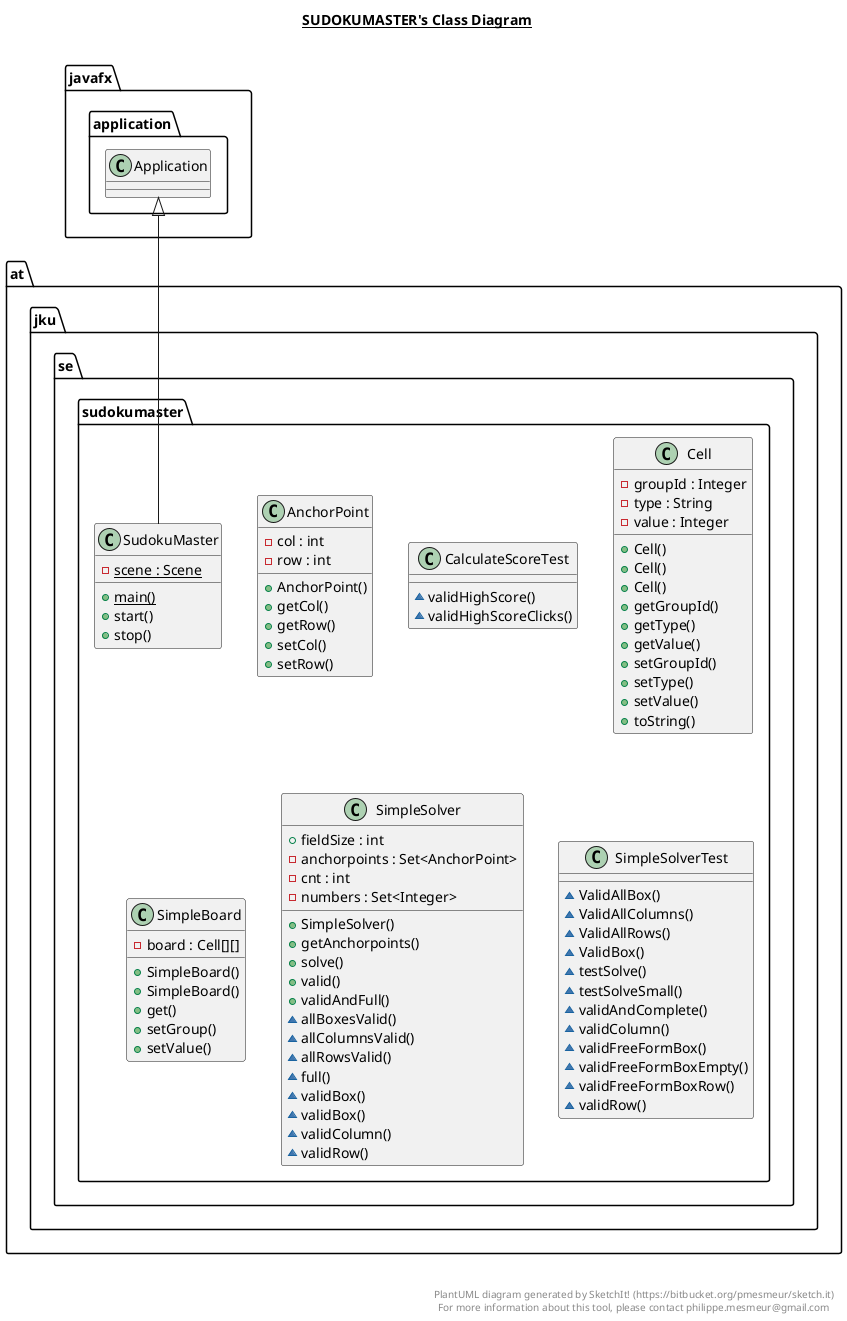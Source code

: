 @startuml

title __SUDOKUMASTER's Class Diagram__\n

  namespace at.jku.se.sudokumaster {
    class at.jku.se.sudokumaster.AnchorPoint {
        - col : int
        - row : int
        + AnchorPoint()
        + getCol()
        + getRow()
        + setCol()
        + setRow()
    }
  }
  

  namespace at.jku.se.sudokumaster {
    class at.jku.se.sudokumaster.CalculateScoreTest {
        ~ validHighScore()
        ~ validHighScoreClicks()
    }
  }
  

  namespace at.jku.se.sudokumaster {
    class at.jku.se.sudokumaster.Cell {
        - groupId : Integer
        - type : String
        - value : Integer
        + Cell()
        + Cell()
        + Cell()
        + getGroupId()
        + getType()
        + getValue()
        + setGroupId()
        + setType()
        + setValue()
        + toString()
    }
  }
  

  namespace at.jku.se.sudokumaster {
    class at.jku.se.sudokumaster.SimpleBoard {
        - board : Cell[][]
        + SimpleBoard()
        + SimpleBoard()
        + get()
        + setGroup()
        + setValue()
    }
  }
  

  namespace at.jku.se.sudokumaster {
    class at.jku.se.sudokumaster.SimpleSolver {
        + fieldSize : int
        - anchorpoints : Set<AnchorPoint>
        - cnt : int
        - numbers : Set<Integer>
        + SimpleSolver()
        + getAnchorpoints()
        + solve()
        + valid()
        + validAndFull()
        ~ allBoxesValid()
        ~ allColumnsValid()
        ~ allRowsValid()
        ~ full()
        ~ validBox()
        ~ validBox()
        ~ validColumn()
        ~ validRow()
    }
  }
  

  namespace at.jku.se.sudokumaster {
    class at.jku.se.sudokumaster.SimpleSolverTest {
        ~ ValidAllBox()
        ~ ValidAllColumns()
        ~ ValidAllRows()
        ~ ValidBox()
        ~ testSolve()
        ~ testSolveSmall()
        ~ validAndComplete()
        ~ validColumn()
        ~ validFreeFormBox()
        ~ validFreeFormBoxEmpty()
        ~ validFreeFormBoxRow()
        ~ validRow()
    }
  }
  

  namespace at.jku.se.sudokumaster {
    class at.jku.se.sudokumaster.SudokuMaster {
        {static} - scene : Scene
        {static} + main()
        + start()
        + stop()
    }
  }
  

  at.jku.se.sudokumaster.SudokuMaster -up-|> javafx.application.Application


right footer


PlantUML diagram generated by SketchIt! (https://bitbucket.org/pmesmeur/sketch.it)
For more information about this tool, please contact philippe.mesmeur@gmail.com
endfooter

@enduml
